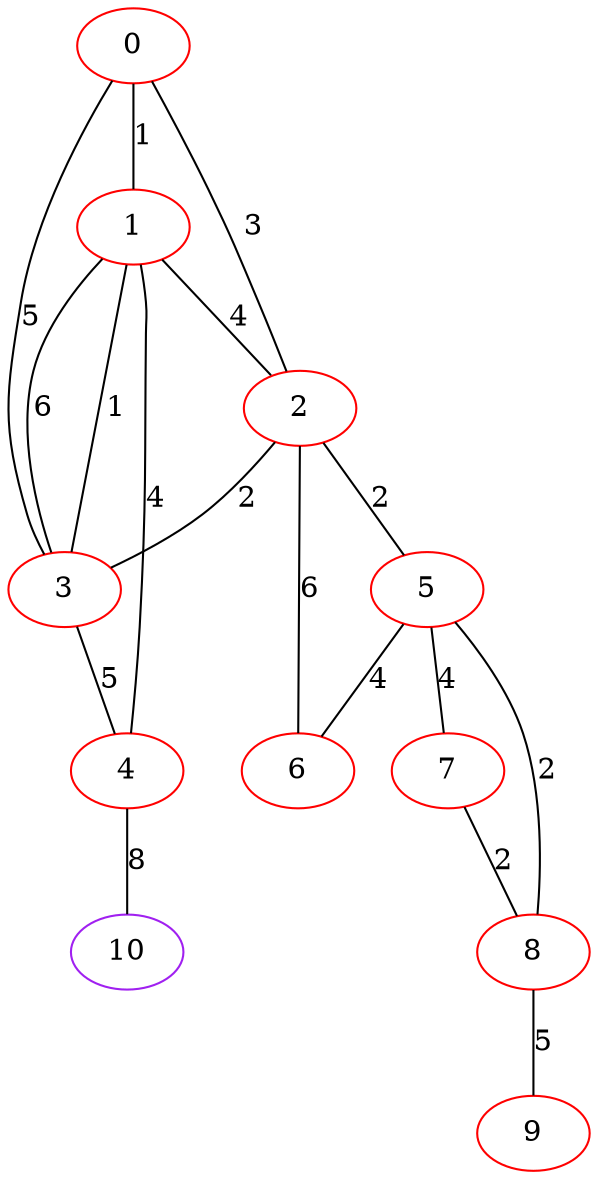 graph "" {
0 [color=red, weight=1];
1 [color=red, weight=1];
2 [color=red, weight=1];
3 [color=red, weight=1];
4 [color=red, weight=1];
5 [color=red, weight=1];
6 [color=red, weight=1];
7 [color=red, weight=1];
8 [color=red, weight=1];
9 [color=red, weight=1];
10 [color=purple, weight=4];
0 -- 1  [key=0, label=1];
0 -- 2  [key=0, label=3];
0 -- 3  [key=0, label=5];
1 -- 2  [key=0, label=4];
1 -- 3  [key=0, label=6];
1 -- 3  [key=1, label=1];
1 -- 4  [key=0, label=4];
2 -- 3  [key=0, label=2];
2 -- 5  [key=0, label=2];
2 -- 6  [key=0, label=6];
3 -- 4  [key=0, label=5];
4 -- 10  [key=0, label=8];
5 -- 8  [key=0, label=2];
5 -- 6  [key=0, label=4];
5 -- 7  [key=0, label=4];
7 -- 8  [key=0, label=2];
8 -- 9  [key=0, label=5];
}
